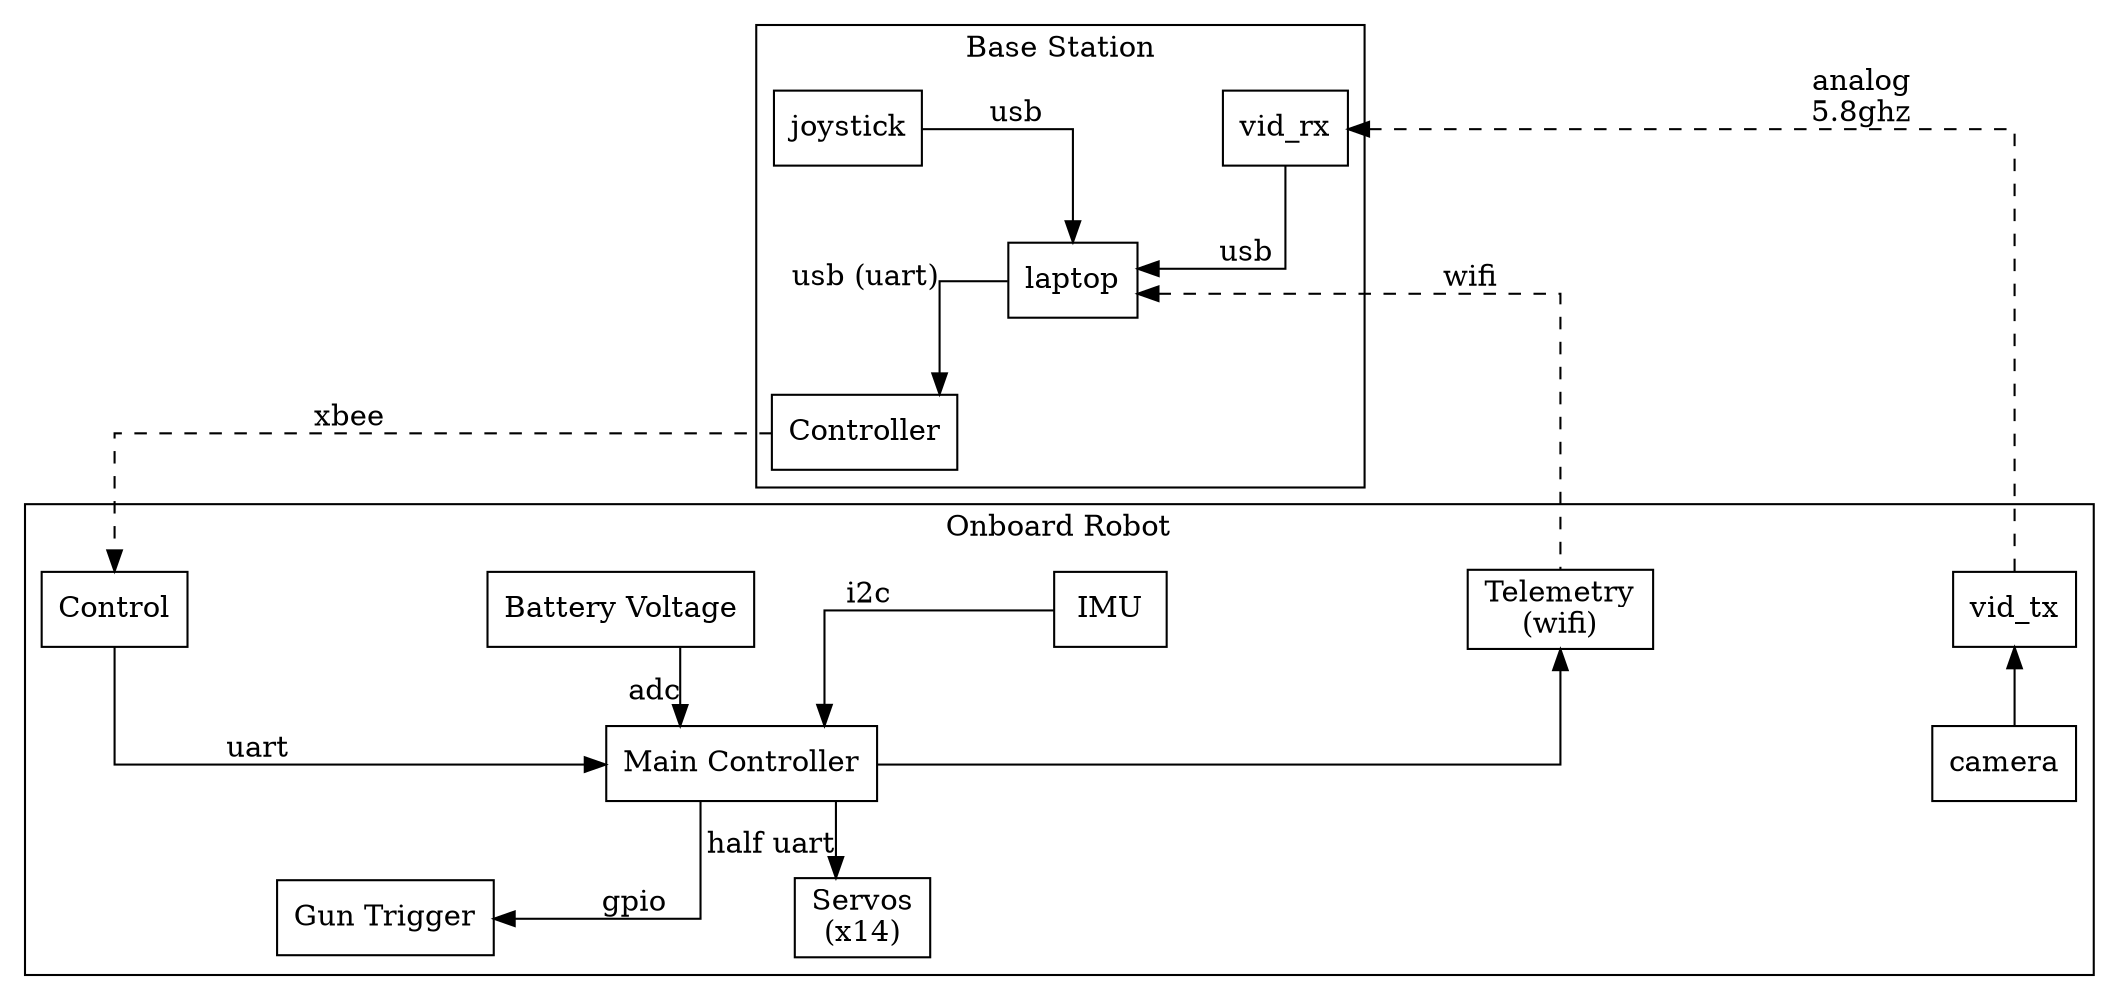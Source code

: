 digraph {
	rankdir=TB
	graph [splines=ortho, nodesep=2]
	node [shape=record]

	comm_ctl [label="Control"]
	comm_telem [label="Telemetry\n(wifi)"]
	mcu [label="Main Controller"]
	gun [label="Gun Trigger"]
	servos [label="Servos\n(x14)"]
	imu [label="IMU"]
	v_sens [label="Battery Voltage"]
	controller [label="Controller"]

	subgraph cluster_0 {
		label = "Onboard Robot";

		comm_ctl -> mcu [xlabel="uart"]
		comm_telem -> mcu [dir=back]
		mcu -> servos [xlabel="half uart"]
		mcu -> gun [xlabel="gpio"]
		v_sens -> mcu [xlabel="adc"]
		imu -> mcu [xlabel="i2c"]

		{ rank=same; servos; gun; }

		vid_tx -> camera [dir=back]
	}
	subgraph cluster_1 {
		label = "Base Station";
		vid_rx -> laptop [xlabel="usb"]
		joystick -> laptop [xlabel="usb"]
		laptop -> controller [xlabel="usb (uart)"]

	}

	controller -> comm_ctl [style="dashed", xlabel="xbee"]
	laptop -> comm_telem [dir=back, style="dashed", xlabel="wifi"]
	vid_rx -> vid_tx [dir=back, style="dashed", xlabel="analog\n5.8ghz"]


}
